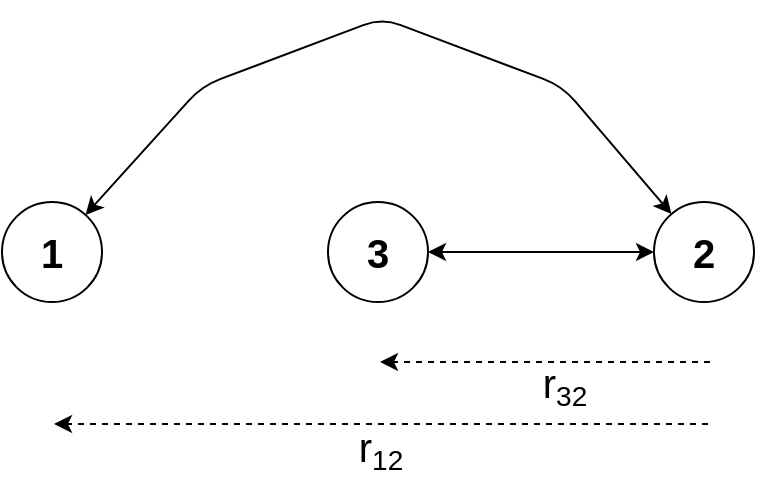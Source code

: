 <mxfile version="12.5.8" type="google"><diagram id="GRHRnJIPc-oLFRh0BUQs" name="Page-1"><mxGraphModel dx="813" dy="454" grid="0" gridSize="5" guides="1" tooltips="1" connect="1" arrows="1" fold="1" page="1" pageScale="1" pageWidth="1100" pageHeight="850" math="1" shadow="0"><root><mxCell id="0"/><mxCell id="1" parent="0"/><mxCell id="WYJvjJ_ssJAR4_l1FKW1-1" value="&lt;b&gt;&lt;font style=&quot;font-size: 20px&quot;&gt;1&lt;/font&gt;&lt;/b&gt;" style="ellipse;whiteSpace=wrap;html=1;aspect=fixed;" parent="1" vertex="1"><mxGeometry x="236" y="287" width="50" height="50" as="geometry"/></mxCell><mxCell id="WYJvjJ_ssJAR4_l1FKW1-2" value="&lt;b&gt;&lt;font style=&quot;font-size: 20px&quot;&gt;3&lt;/font&gt;&lt;/b&gt;" style="ellipse;whiteSpace=wrap;html=1;aspect=fixed;" parent="1" vertex="1"><mxGeometry x="399" y="287" width="50" height="50" as="geometry"/></mxCell><mxCell id="WYJvjJ_ssJAR4_l1FKW1-3" value="&lt;b&gt;&lt;font style=&quot;font-size: 20px&quot;&gt;2&lt;br&gt;&lt;/font&gt;&lt;/b&gt;" style="ellipse;whiteSpace=wrap;html=1;aspect=fixed;" parent="1" vertex="1"><mxGeometry x="562" y="287" width="50" height="50" as="geometry"/></mxCell><mxCell id="BdhBbC4kO7X8pUvGzJzt-3" value="" style="endArrow=classic;startArrow=classic;html=1;" edge="1" parent="1" source="WYJvjJ_ssJAR4_l1FKW1-1" target="WYJvjJ_ssJAR4_l1FKW1-3"><mxGeometry width="50" height="50" relative="1" as="geometry"><mxPoint x="236" y="398" as="sourcePoint"/><mxPoint x="286" y="348" as="targetPoint"/><Array as="points"><mxPoint x="336" y="229"/><mxPoint x="426" y="195"/><mxPoint x="516" y="229"/></Array></mxGeometry></mxCell><mxCell id="BdhBbC4kO7X8pUvGzJzt-4" value="" style="endArrow=classic;startArrow=classic;html=1;" edge="1" parent="1" source="WYJvjJ_ssJAR4_l1FKW1-2" target="WYJvjJ_ssJAR4_l1FKW1-3"><mxGeometry width="50" height="50" relative="1" as="geometry"><mxPoint x="236" y="398" as="sourcePoint"/><mxPoint x="286" y="348" as="targetPoint"/></mxGeometry></mxCell><mxCell id="BdhBbC4kO7X8pUvGzJzt-7" value="&lt;font&gt;&lt;span style=&quot;font-size: 20px&quot;&gt;r&lt;/span&gt;&lt;sub&gt;&lt;font style=&quot;font-size: 14px&quot;&gt;12&lt;/font&gt;&lt;/sub&gt;&lt;/font&gt;" style="text;html=1;align=center;verticalAlign=middle;resizable=0;points=[];autosize=1;" vertex="1" parent="1"><mxGeometry x="408.5" y="398" width="32" height="25" as="geometry"/></mxCell><mxCell id="BdhBbC4kO7X8pUvGzJzt-8" value="" style="endArrow=classic;html=1;dashed=1;" edge="1" parent="1"><mxGeometry width="50" height="50" relative="1" as="geometry"><mxPoint x="589" y="398" as="sourcePoint"/><mxPoint x="262" y="398" as="targetPoint"/></mxGeometry></mxCell><mxCell id="BdhBbC4kO7X8pUvGzJzt-9" value="" style="endArrow=classic;html=1;dashed=1;" edge="1" parent="1"><mxGeometry width="50" height="50" relative="1" as="geometry"><mxPoint x="590" y="367" as="sourcePoint"/><mxPoint x="425" y="367" as="targetPoint"/></mxGeometry></mxCell><mxCell id="BdhBbC4kO7X8pUvGzJzt-10" value="&lt;font style=&quot;font-size: 20px&quot;&gt;r&lt;/font&gt;&lt;sub&gt;&lt;font style=&quot;font-size: 14px&quot;&gt;32&lt;/font&gt;&lt;/sub&gt;" style="text;html=1;align=center;verticalAlign=middle;resizable=0;points=[];autosize=1;" vertex="1" parent="1"><mxGeometry x="501" y="366" width="32" height="25" as="geometry"/></mxCell></root></mxGraphModel></diagram></mxfile>